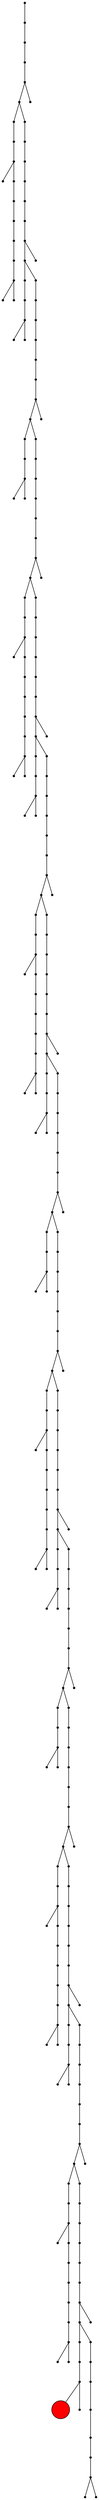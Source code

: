 graph{
node[shape=point]
0 -- 1
1 -- 2
2 -- 3
3 -- 4
4 -- 5
4 -- 6
5 -- 7
5 -- 8
8 -- 9
9 -- 10
10 -- 11
11 -- 12
12 -- 13
13 -- 14
14 -- 15
14 -- 16
7 -- 17
17 -- 18
18 -- 19
18 -- 20
15 -- 21
15 -- 22
22 -- 23
23 -- 24
24 -- 25
25 -- 26
26 -- 27
27 -- 28
28 -- 29
28 -- 30
29 -- 31
29 -- 32
32 -- 33
33 -- 34
34 -- 35
35 -- 36
36 -- 37
37 -- 38
38 -- 39
38 -- 40
39 -- 41
39 -- 42
42 -- 43
43 -- 44
44 -- 45
45 -- 46
46 -- 47
47 -- 48
48 -- 49
48 -- 50
49 -- 51
49 -- 52
52 -- 53
53 -- 54
54 -- 55
55 -- 56
56 -- 57
57 -- 58
58 -- 59
58 -- 60
59 -- 61
59 -- 62
62 -- 63
63 -- 64
64 -- 65
65 -- 66
66 -- 67
67 -- 68
68 -- 69
68 -- 70
69 -- 71
69 -- 72
72 -- 73
73 -- 74
74 -- 75
75 -- 76
76 -- 77
77 -- 78
78 -- 79
78 -- 80
79 -- 81
79 -- 82
82 -- 83
83 -- 84
84 -- 85
85 -- 86
86 -- 87
87 -- 88
88 -- 89
88 -- 90
89 -- 91
89 -- 92
92 -- 93
93 -- 94
94 -- 95
95 -- 96
96 -- 97
97 -- 98
98 -- 99
98 -- 100
99 -- 101
99 -- 102
102 -- 103
103 -- 104
104 -- 105
105 -- 106
106 -- 107
107 -- 108
108 -- 109
108 -- 110
109 -- 111
109 -- 112
112 -- 113
113 -- 114
114 -- 115
115 -- 116
116 -- 117
117 -- 118
118 -- 119
118 -- 120
119 -- 121
119 -- 122
122 -- 123
123 -- 124
124 -- 125
125 -- 126
126 -- 127
127 -- 128
128 -- 129
128 -- 130
129 -- 131
129 -- 132
132 -- 133
133 -- 134
134 -- 135
135 -- 136
136 -- 137
137 -- 138
138 -- 139
138 -- 140
139 -- 141
139 -- 142
142 -- 143
143 -- 144
144 -- 145
145 -- 146
146 -- 147
147 -- 148
148 -- 149
148 -- 150
141 -- 151
151 -- 152
152 -- 153
152 -- 154
91 -- 155
155 -- 156
156 -- 157
156 -- 158
71 -- 159
159 -- 160
160 -- 161
160 -- 162
149 -- 163
149 -- 164
61 -- 165
165 -- 166
166 -- 167
166 -- 168
21 -- 169
169 -- 170
170 -- 171
170 -- 172
81 -- 173
173 -- 174
174 -- 175
174 -- 176
131 -- 177
177 -- 178
178 -- 179
178 -- 180
31 -- 181
181 -- 182
182 -- 183
182 -- 184
51 -- 185
185 -- 186
186 -- 187
186 -- 188
101 -- 189
189 -- 190
190 -- 191
190 -- 192
111 -- 193
193 -- 194
194 -- 195
194 -- 196
41 -- 197
197 -- 198
198 -- 199
198 -- 200
121 -- 201
201 -- 202
202 -- 203
202 -- 204
164 -- 205
205 -- 206
206 -- 207
207 -- 208
208 -- 209
209 -- 210
210 -- 211
210 -- 212
204 -- 213
213 -- 214
214 -- 215
215 -- 216
216 -- 217
217 -- 218
217 -- 219
200 -- 220
220 -- 221
221 -- 222
222 -- 223
223 -- 224
224 -- 225
224 -- 226
154 -- 227
227 -- 228
228 -- 229
229 -- 230
230 -- 231
231 -- 232
231 -- 233
20 -- 234
234 -- 235
235 -- 236
236 -- 237
237 -- 238
238 -- 239
238 -- 240
163 -- 241
241 -- 242
242 -- 243
242 -- 244
168 -- 245
245 -- 246
246 -- 247
247 -- 248
248 -- 249
249 -- 250
249 -- 251
158 -- 252
252 -- 253
253 -- 254
254 -- 255
255 -- 256
256 -- 257
256 -- 258
243[fillcolor=red; width=0.5]
}
